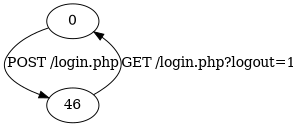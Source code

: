 digraph G {
	size="2,100";
	
0 -> 46  [label="POST /login.php"];
46 -> 0  [label="GET /login.php?logout=1"];
}
